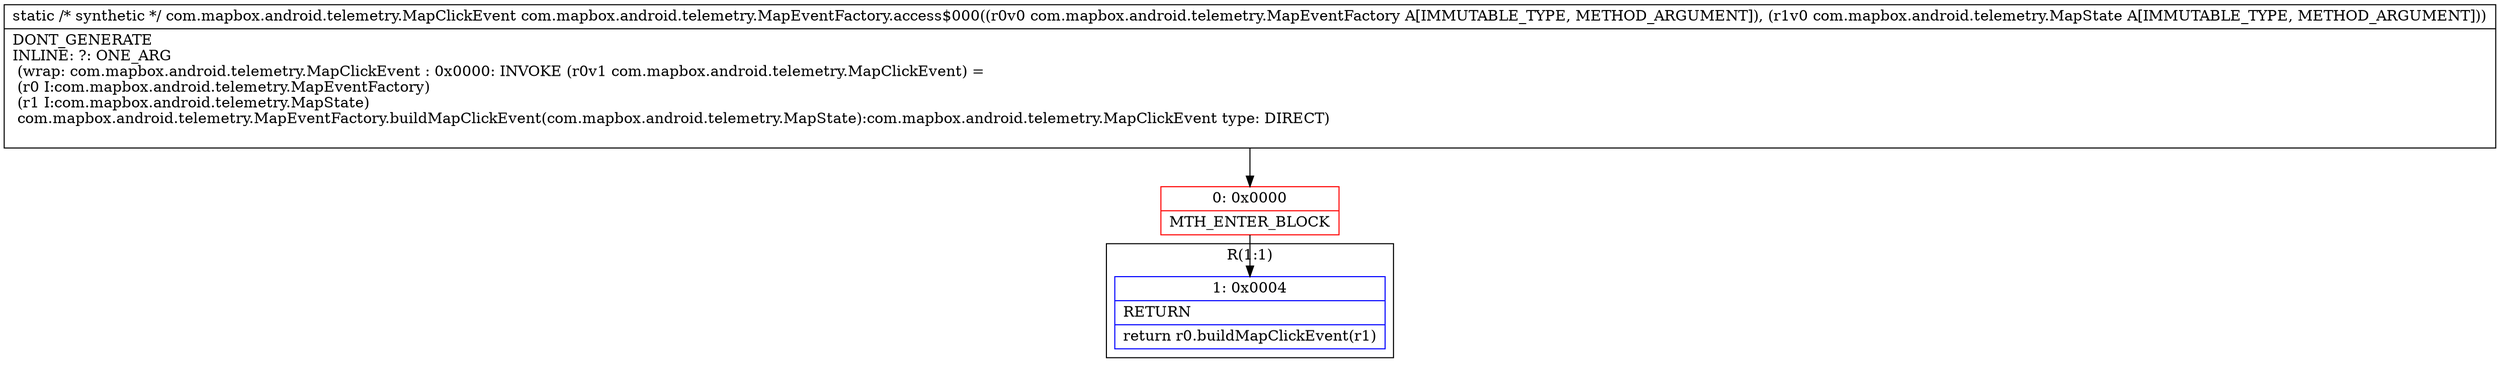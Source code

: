 digraph "CFG forcom.mapbox.android.telemetry.MapEventFactory.access$000(Lcom\/mapbox\/android\/telemetry\/MapEventFactory;Lcom\/mapbox\/android\/telemetry\/MapState;)Lcom\/mapbox\/android\/telemetry\/MapClickEvent;" {
subgraph cluster_Region_1442616633 {
label = "R(1:1)";
node [shape=record,color=blue];
Node_1 [shape=record,label="{1\:\ 0x0004|RETURN\l|return r0.buildMapClickEvent(r1)\l}"];
}
Node_0 [shape=record,color=red,label="{0\:\ 0x0000|MTH_ENTER_BLOCK\l}"];
MethodNode[shape=record,label="{static \/* synthetic *\/ com.mapbox.android.telemetry.MapClickEvent com.mapbox.android.telemetry.MapEventFactory.access$000((r0v0 com.mapbox.android.telemetry.MapEventFactory A[IMMUTABLE_TYPE, METHOD_ARGUMENT]), (r1v0 com.mapbox.android.telemetry.MapState A[IMMUTABLE_TYPE, METHOD_ARGUMENT]))  | DONT_GENERATE\lINLINE: ?: ONE_ARG  \l  (wrap: com.mapbox.android.telemetry.MapClickEvent : 0x0000: INVOKE  (r0v1 com.mapbox.android.telemetry.MapClickEvent) = \l  (r0 I:com.mapbox.android.telemetry.MapEventFactory)\l  (r1 I:com.mapbox.android.telemetry.MapState)\l com.mapbox.android.telemetry.MapEventFactory.buildMapClickEvent(com.mapbox.android.telemetry.MapState):com.mapbox.android.telemetry.MapClickEvent type: DIRECT)\l\l}"];
MethodNode -> Node_0;
Node_0 -> Node_1;
}

